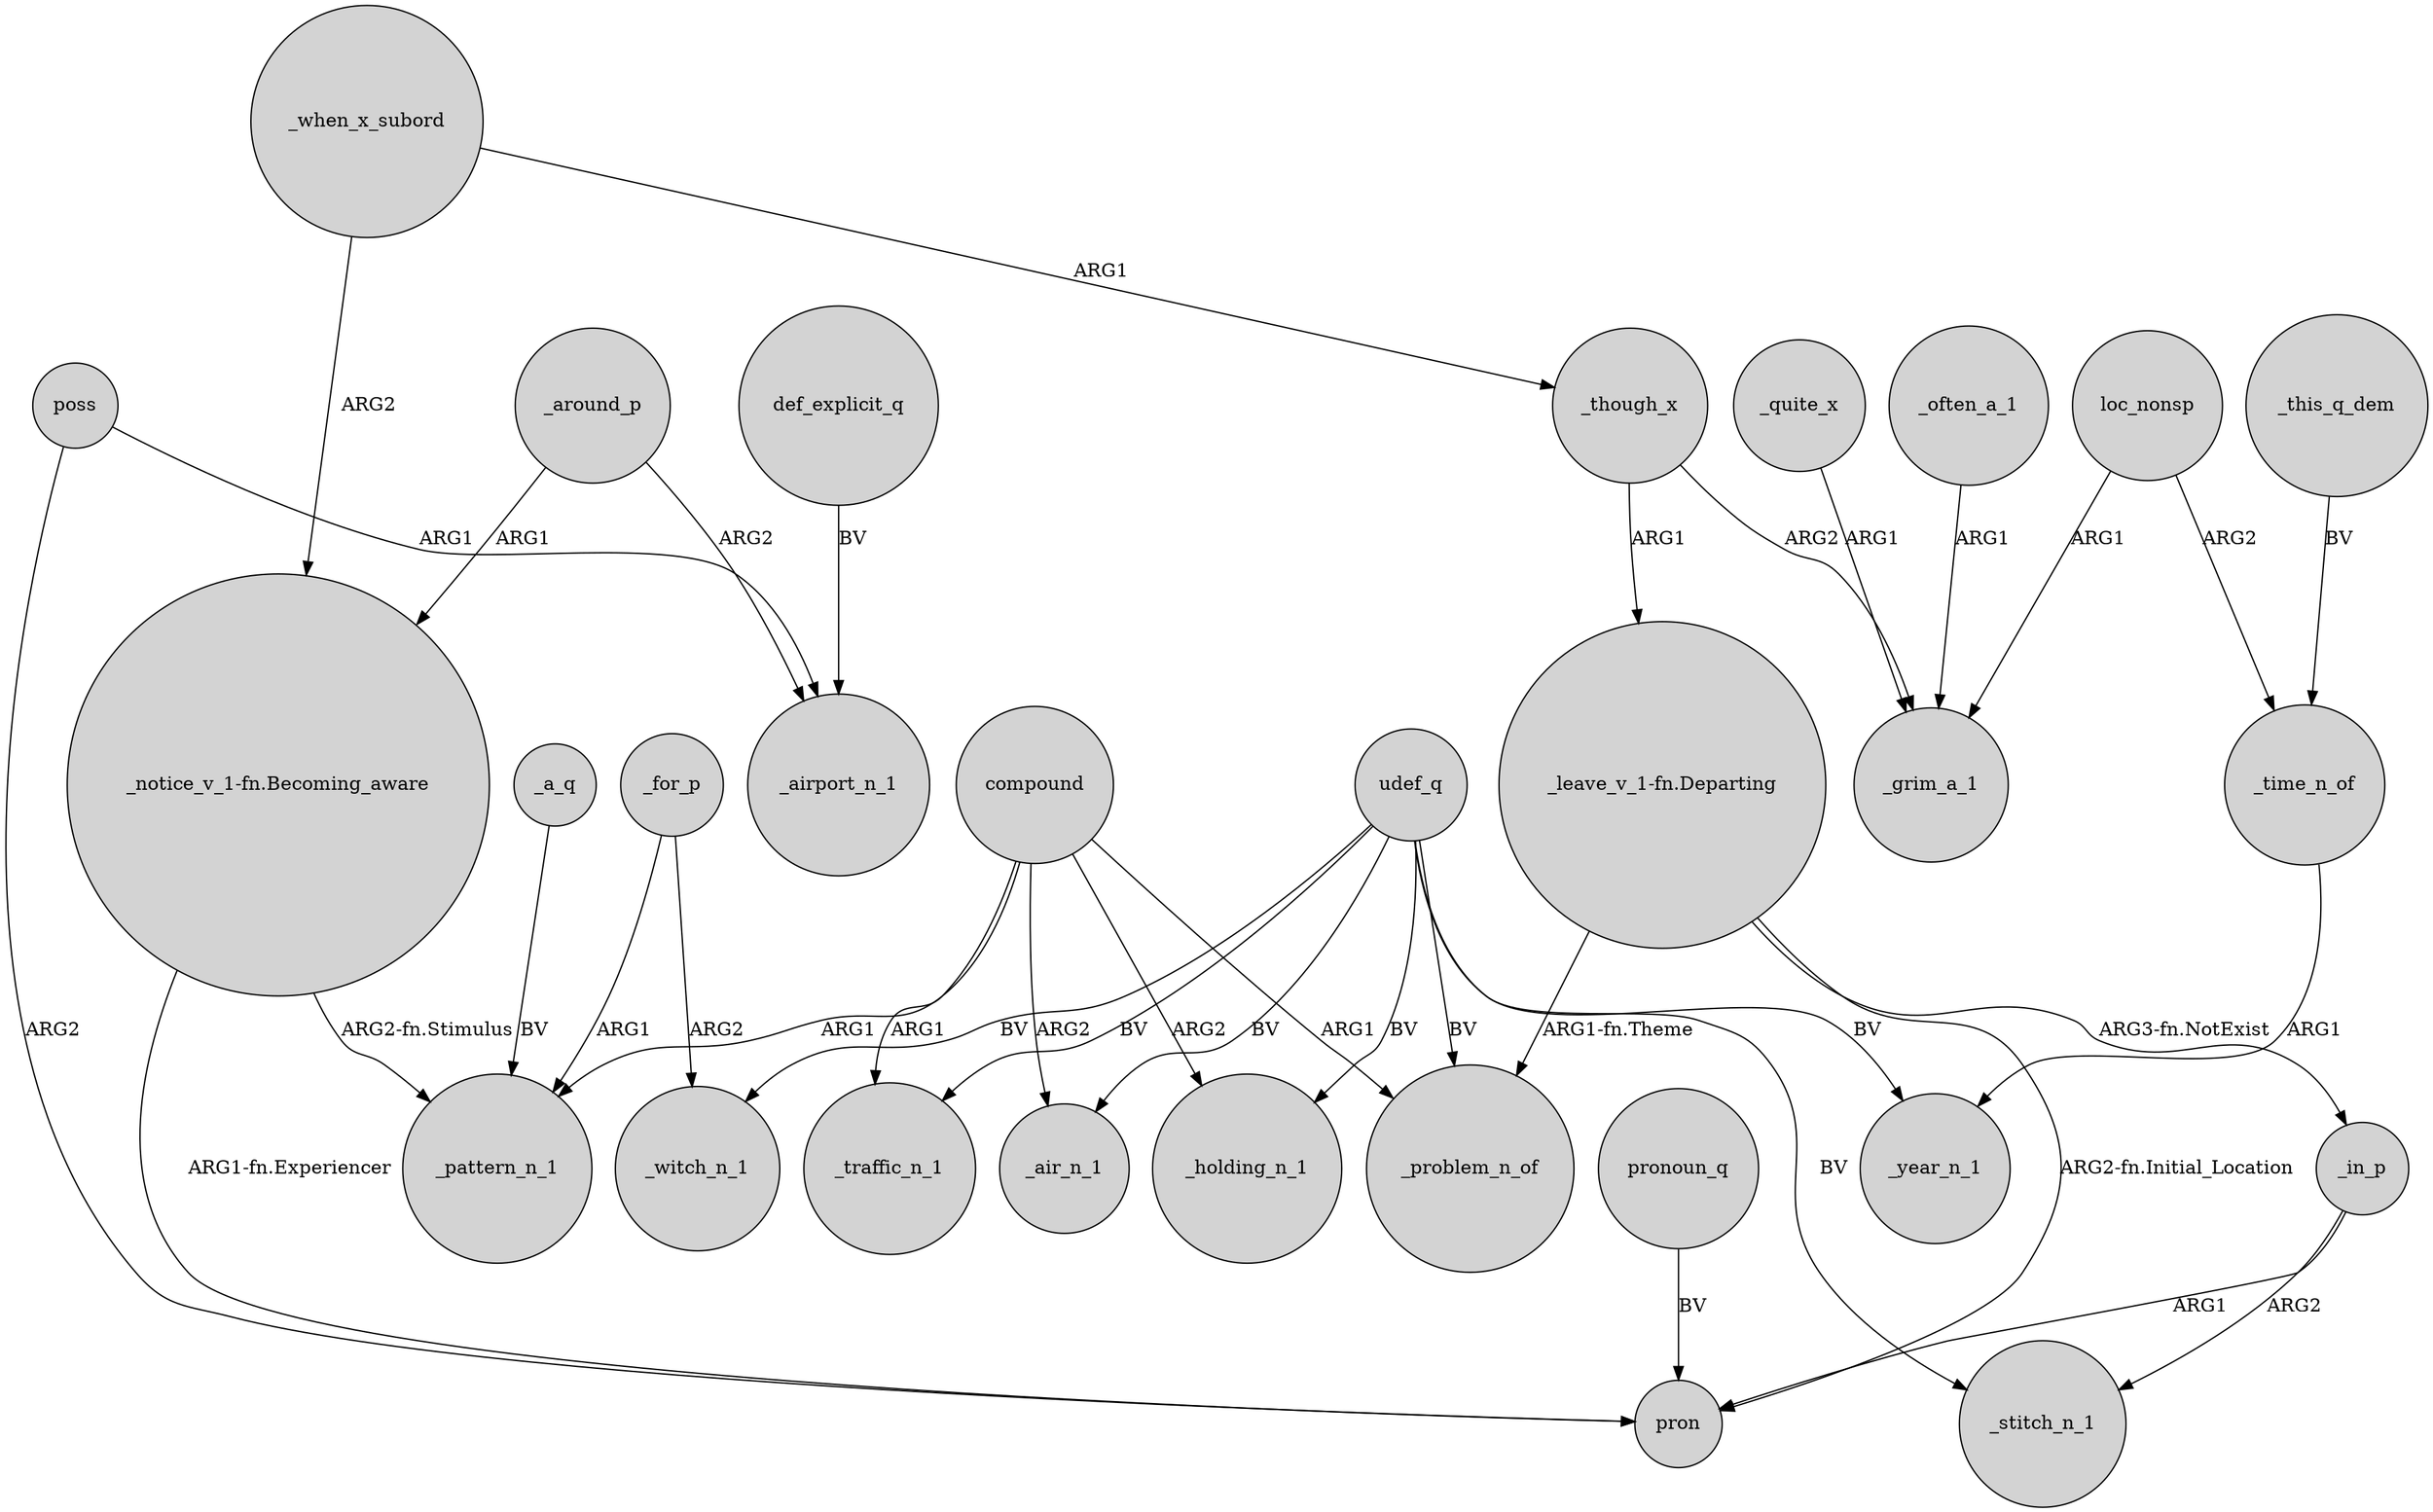 digraph {
	node [shape=circle style=filled]
	udef_q -> _air_n_1 [label=BV]
	_quite_x -> _grim_a_1 [label=ARG1]
	"_notice_v_1-fn.Becoming_aware" -> pron [label="ARG1-fn.Experiencer"]
	_in_p -> pron [label=ARG1]
	_though_x -> "_leave_v_1-fn.Departing" [label=ARG1]
	poss -> pron [label=ARG2]
	_though_x -> _grim_a_1 [label=ARG2]
	udef_q -> _stitch_n_1 [label=BV]
	loc_nonsp -> _grim_a_1 [label=ARG1]
	"_leave_v_1-fn.Departing" -> _in_p [label="ARG3-fn.NotExist"]
	_when_x_subord -> _though_x [label=ARG1]
	loc_nonsp -> _time_n_of [label=ARG2]
	compound -> _pattern_n_1 [label=ARG1]
	_around_p -> "_notice_v_1-fn.Becoming_aware" [label=ARG1]
	compound -> _holding_n_1 [label=ARG2]
	udef_q -> _problem_n_of [label=BV]
	_this_q_dem -> _time_n_of [label=BV]
	"_leave_v_1-fn.Departing" -> pron [label="ARG2-fn.Initial_Location"]
	_when_x_subord -> "_notice_v_1-fn.Becoming_aware" [label=ARG2]
	"_notice_v_1-fn.Becoming_aware" -> _pattern_n_1 [label="ARG2-fn.Stimulus"]
	pronoun_q -> pron [label=BV]
	compound -> _problem_n_of [label=ARG1]
	udef_q -> _witch_n_1 [label=BV]
	_around_p -> _airport_n_1 [label=ARG2]
	poss -> _airport_n_1 [label=ARG1]
	def_explicit_q -> _airport_n_1 [label=BV]
	_a_q -> _pattern_n_1 [label=BV]
	compound -> _air_n_1 [label=ARG2]
	compound -> _traffic_n_1 [label=ARG1]
	udef_q -> _year_n_1 [label=BV]
	udef_q -> _traffic_n_1 [label=BV]
	"_leave_v_1-fn.Departing" -> _problem_n_of [label="ARG1-fn.Theme"]
	_time_n_of -> _year_n_1 [label=ARG1]
	udef_q -> _holding_n_1 [label=BV]
	_in_p -> _stitch_n_1 [label=ARG2]
	_often_a_1 -> _grim_a_1 [label=ARG1]
	_for_p -> _witch_n_1 [label=ARG2]
	_for_p -> _pattern_n_1 [label=ARG1]
}
